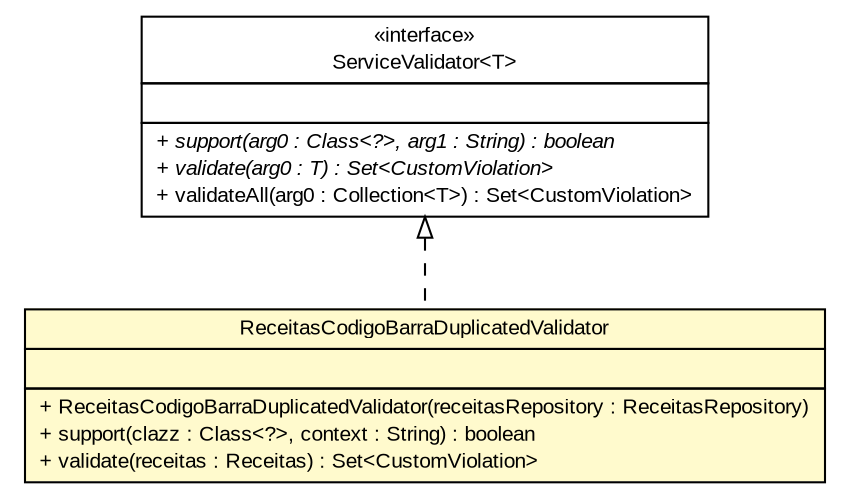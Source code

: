 #!/usr/local/bin/dot
#
# Class diagram 
# Generated by UMLGraph version R5_6 (http://www.umlgraph.org/)
#

digraph G {
	edge [fontname="arial",fontsize=10,labelfontname="arial",labelfontsize=10];
	node [fontname="arial",fontsize=10,shape=plaintext];
	nodesep=0.25;
	ranksep=0.5;
	// br.gov.to.sefaz.arr.parametros.business.service.validator.ReceitasCodigoBarraDuplicatedValidator
	c138477 [label=<<table title="br.gov.to.sefaz.arr.parametros.business.service.validator.ReceitasCodigoBarraDuplicatedValidator" border="0" cellborder="1" cellspacing="0" cellpadding="2" port="p" bgcolor="lemonChiffon" href="./ReceitasCodigoBarraDuplicatedValidator.html">
		<tr><td><table border="0" cellspacing="0" cellpadding="1">
<tr><td align="center" balign="center"> ReceitasCodigoBarraDuplicatedValidator </td></tr>
		</table></td></tr>
		<tr><td><table border="0" cellspacing="0" cellpadding="1">
<tr><td align="left" balign="left">  </td></tr>
		</table></td></tr>
		<tr><td><table border="0" cellspacing="0" cellpadding="1">
<tr><td align="left" balign="left"> + ReceitasCodigoBarraDuplicatedValidator(receitasRepository : ReceitasRepository) </td></tr>
<tr><td align="left" balign="left"> + support(clazz : Class&lt;?&gt;, context : String) : boolean </td></tr>
<tr><td align="left" balign="left"> + validate(receitas : Receitas) : Set&lt;CustomViolation&gt; </td></tr>
		</table></td></tr>
		</table>>, URL="./ReceitasCodigoBarraDuplicatedValidator.html", fontname="arial", fontcolor="black", fontsize=10.0];
	//br.gov.to.sefaz.arr.parametros.business.service.validator.ReceitasCodigoBarraDuplicatedValidator implements br.gov.to.sefaz.business.service.validation.ServiceValidator<T>
	c138761:p -> c138477:p [dir=back,arrowtail=empty,style=dashed];
	// br.gov.to.sefaz.business.service.validation.ServiceValidator<T>
	c138761 [label=<<table title="br.gov.to.sefaz.business.service.validation.ServiceValidator" border="0" cellborder="1" cellspacing="0" cellpadding="2" port="p" href="http://java.sun.com/j2se/1.4.2/docs/api/br/gov/to/sefaz/business/service/validation/ServiceValidator.html">
		<tr><td><table border="0" cellspacing="0" cellpadding="1">
<tr><td align="center" balign="center"> &#171;interface&#187; </td></tr>
<tr><td align="center" balign="center"> ServiceValidator&lt;T&gt; </td></tr>
		</table></td></tr>
		<tr><td><table border="0" cellspacing="0" cellpadding="1">
<tr><td align="left" balign="left">  </td></tr>
		</table></td></tr>
		<tr><td><table border="0" cellspacing="0" cellpadding="1">
<tr><td align="left" balign="left"><font face="arial italic" point-size="10.0"> + support(arg0 : Class&lt;?&gt;, arg1 : String) : boolean </font></td></tr>
<tr><td align="left" balign="left"><font face="arial italic" point-size="10.0"> + validate(arg0 : T) : Set&lt;CustomViolation&gt; </font></td></tr>
<tr><td align="left" balign="left"> + validateAll(arg0 : Collection&lt;T&gt;) : Set&lt;CustomViolation&gt; </td></tr>
		</table></td></tr>
		</table>>, URL="http://java.sun.com/j2se/1.4.2/docs/api/br/gov/to/sefaz/business/service/validation/ServiceValidator.html", fontname="arial", fontcolor="black", fontsize=10.0];
}

